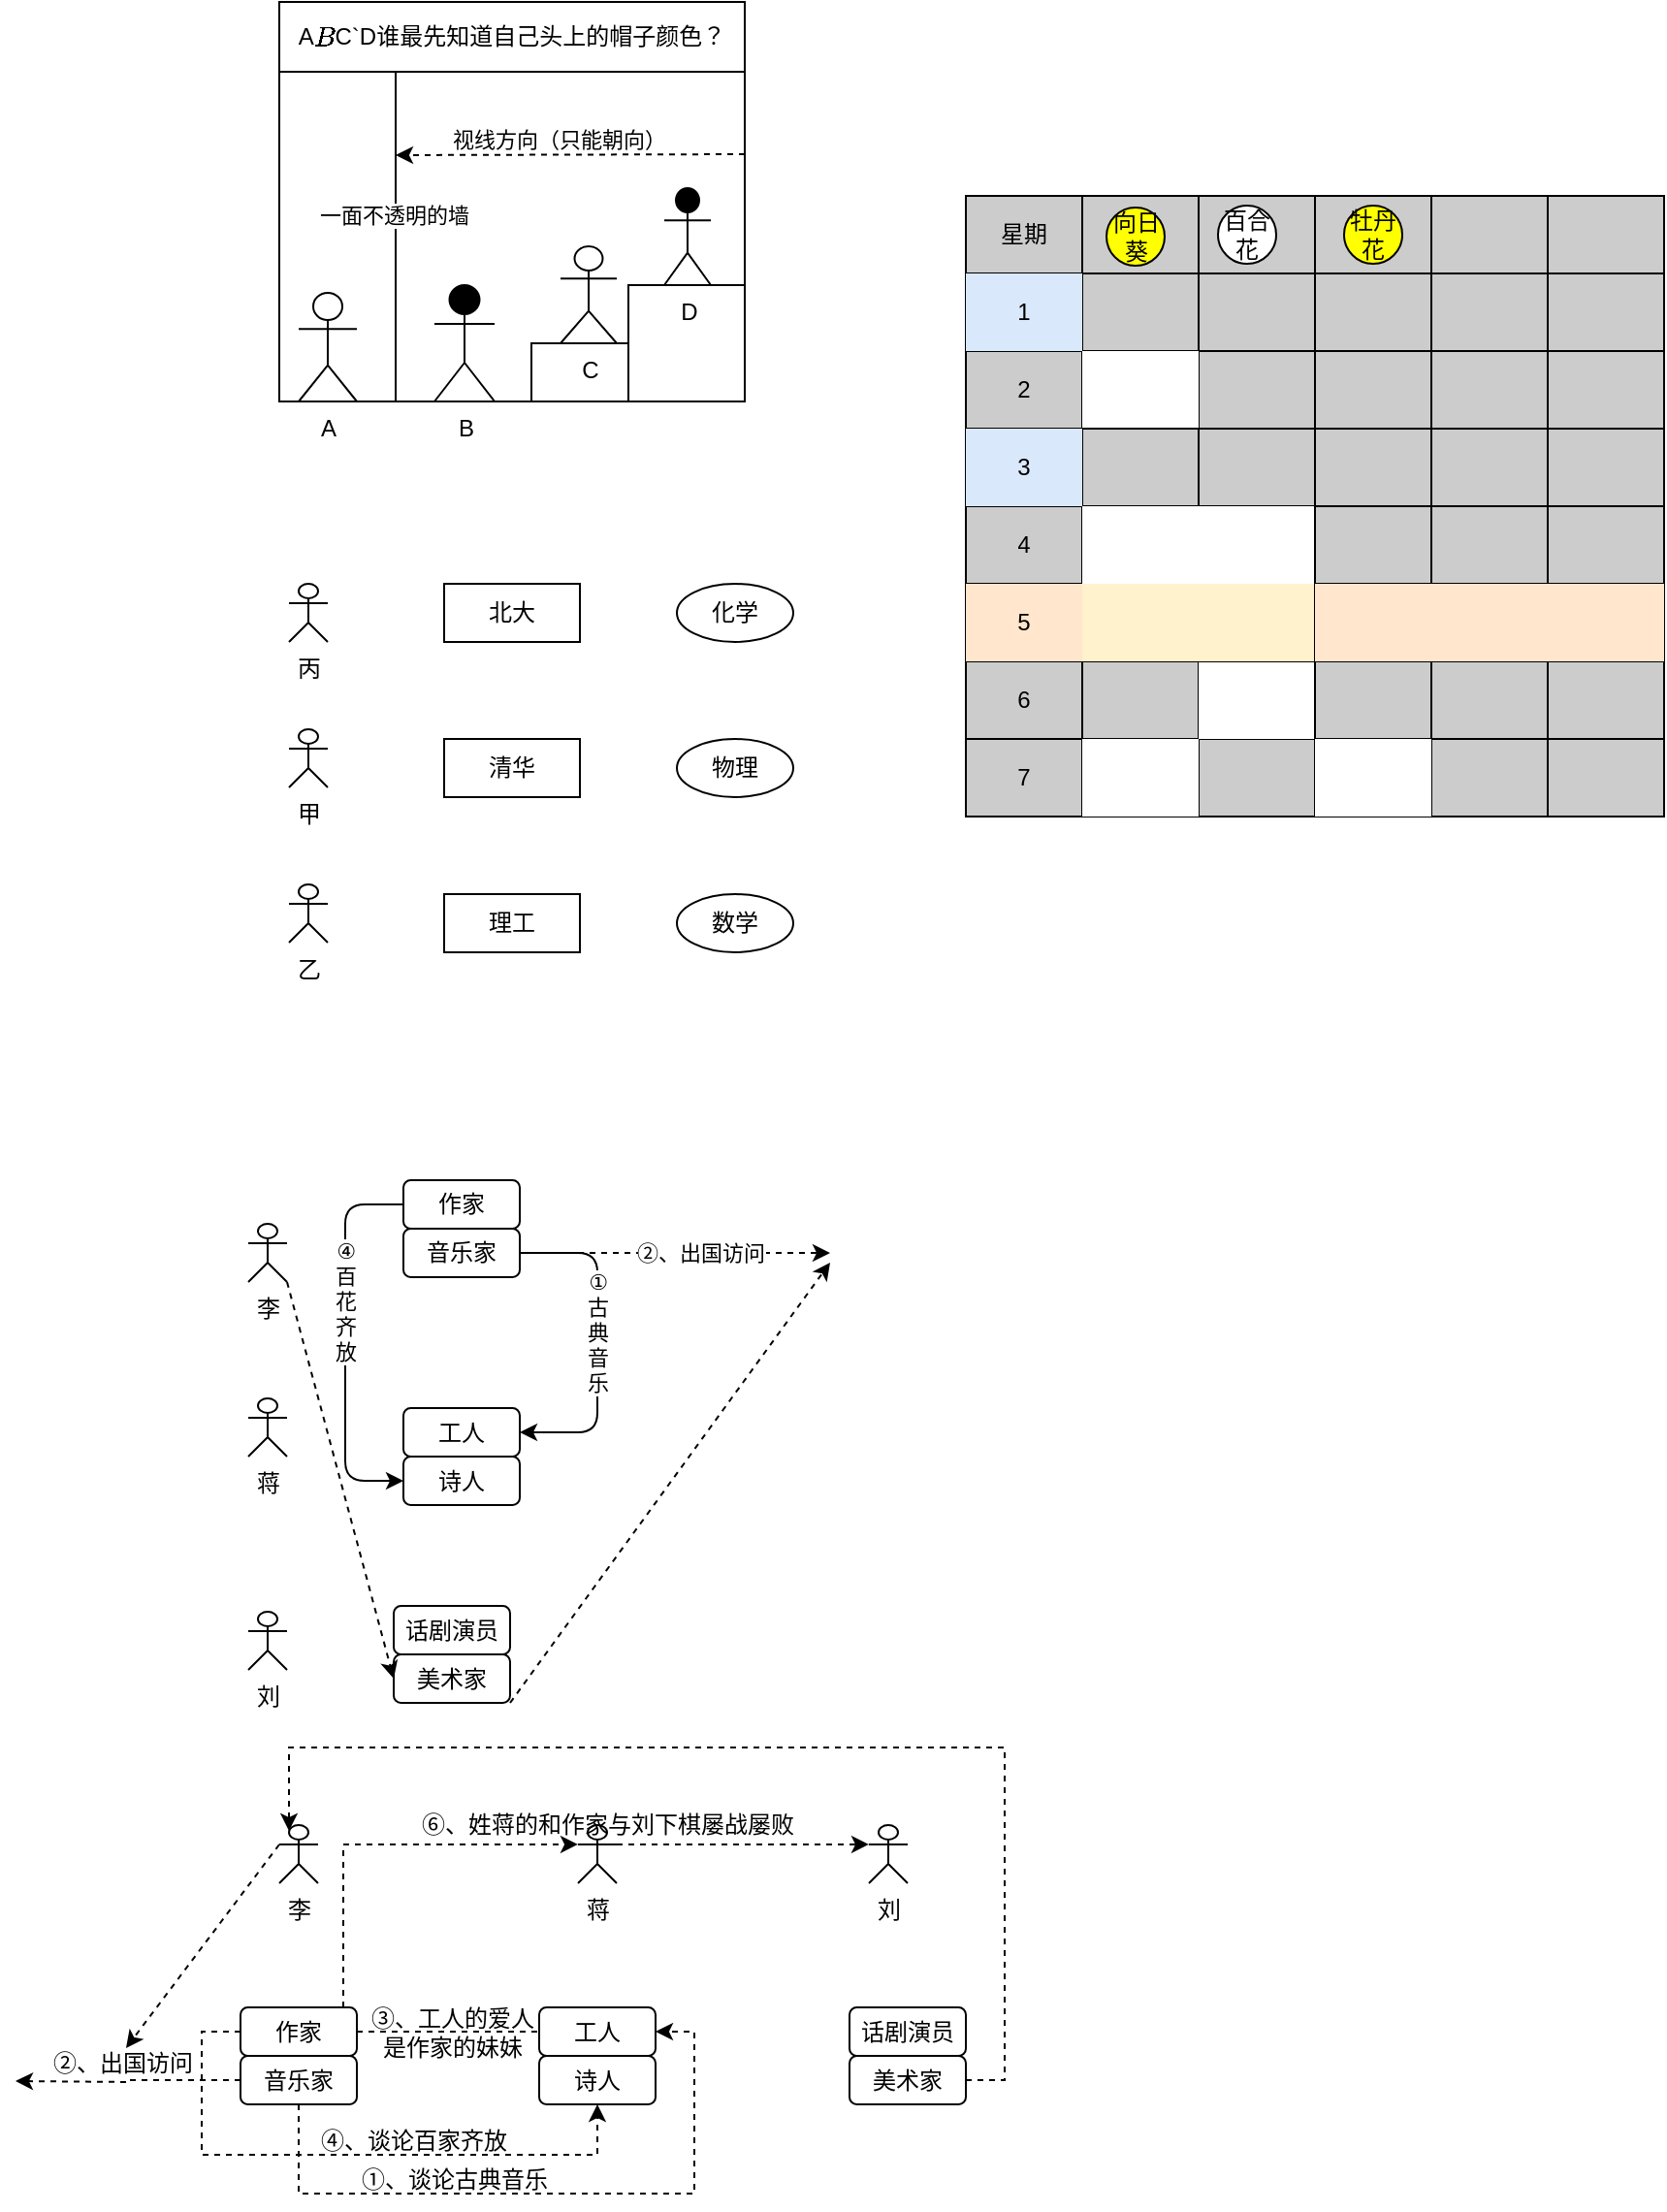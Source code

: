 <mxfile version="13.8.0" type="github">
  <diagram id="T32T4fMNgFnPz1BYaEK8" name="Page-1">
    <mxGraphModel dx="2249" dy="772" grid="1" gridSize="10" guides="1" tooltips="1" connect="1" arrows="1" fold="1" page="1" pageScale="1" pageWidth="827" pageHeight="1169" math="0" shadow="0">
      <root>
        <mxCell id="0" />
        <mxCell id="1" parent="0" />
        <mxCell id="mpT7AfO-lYn64X_7P08X-70" value="向日葵" style="ellipse;whiteSpace=wrap;html=1;aspect=fixed;fillColor=#FFFF00;" parent="1" vertex="1">
          <mxGeometry x="512.5" y="130" width="35" height="35" as="geometry" />
        </mxCell>
        <mxCell id="mpT7AfO-lYn64X_7P08X-71" value="百合花" style="ellipse;whiteSpace=wrap;html=1;aspect=fixed;fillColor=#FFFFFF;" parent="1" vertex="1">
          <mxGeometry x="570" y="130" width="35" height="35" as="geometry" />
        </mxCell>
        <mxCell id="mpT7AfO-lYn64X_7P08X-72" value="牡丹花" style="ellipse;whiteSpace=wrap;html=1;aspect=fixed;fillColor=#FFCCCC;" parent="1" vertex="1">
          <mxGeometry x="630" y="130" width="35" height="35" as="geometry" />
        </mxCell>
        <mxCell id="mpT7AfO-lYn64X_7P08X-134" value="" style="shape=table;html=1;whiteSpace=wrap;startSize=0;container=1;collapsible=0;childLayout=tableLayout;fillColor=#CCCCCC;" parent="1" vertex="1">
          <mxGeometry x="440" y="330" width="180" height="120" as="geometry" />
        </mxCell>
        <mxCell id="mpT7AfO-lYn64X_7P08X-135" value="" style="shape=partialRectangle;html=1;whiteSpace=wrap;collapsible=0;dropTarget=0;pointerEvents=0;fillColor=none;top=0;left=0;bottom=0;right=0;points=[[0,0.5],[1,0.5]];portConstraint=eastwest;" parent="mpT7AfO-lYn64X_7P08X-134" vertex="1">
          <mxGeometry width="180" height="40" as="geometry" />
        </mxCell>
        <mxCell id="mpT7AfO-lYn64X_7P08X-136" value="" style="shape=partialRectangle;html=1;whiteSpace=wrap;connectable=0;fillColor=none;top=0;left=0;bottom=0;right=0;overflow=hidden;" parent="mpT7AfO-lYn64X_7P08X-135" vertex="1">
          <mxGeometry width="60" height="40" as="geometry" />
        </mxCell>
        <mxCell id="mpT7AfO-lYn64X_7P08X-137" value="" style="shape=partialRectangle;html=1;whiteSpace=wrap;connectable=0;fillColor=none;top=0;left=0;bottom=0;right=0;overflow=hidden;" parent="mpT7AfO-lYn64X_7P08X-135" vertex="1">
          <mxGeometry x="60" width="60" height="40" as="geometry" />
        </mxCell>
        <mxCell id="mpT7AfO-lYn64X_7P08X-138" value="" style="shape=partialRectangle;html=1;whiteSpace=wrap;connectable=0;fillColor=none;top=0;left=0;bottom=0;right=0;overflow=hidden;" parent="mpT7AfO-lYn64X_7P08X-135" vertex="1">
          <mxGeometry x="120" width="60" height="40" as="geometry" />
        </mxCell>
        <mxCell id="mpT7AfO-lYn64X_7P08X-139" value="" style="shape=partialRectangle;html=1;whiteSpace=wrap;collapsible=0;dropTarget=0;pointerEvents=0;fillColor=none;top=0;left=0;bottom=0;right=0;points=[[0,0.5],[1,0.5]];portConstraint=eastwest;" parent="mpT7AfO-lYn64X_7P08X-134" vertex="1">
          <mxGeometry y="40" width="180" height="40" as="geometry" />
        </mxCell>
        <mxCell id="mpT7AfO-lYn64X_7P08X-140" value="6" style="shape=partialRectangle;html=1;whiteSpace=wrap;connectable=0;fillColor=none;top=0;left=0;bottom=0;right=0;overflow=hidden;" parent="mpT7AfO-lYn64X_7P08X-139" vertex="1">
          <mxGeometry width="60" height="40" as="geometry" />
        </mxCell>
        <mxCell id="mpT7AfO-lYn64X_7P08X-141" value="" style="shape=partialRectangle;html=1;whiteSpace=wrap;connectable=0;fillColor=none;top=0;left=0;bottom=0;right=0;overflow=hidden;" parent="mpT7AfO-lYn64X_7P08X-139" vertex="1">
          <mxGeometry x="60" width="60" height="40" as="geometry" />
        </mxCell>
        <mxCell id="mpT7AfO-lYn64X_7P08X-142" value="" style="shape=partialRectangle;html=1;whiteSpace=wrap;connectable=0;top=0;left=0;bottom=0;right=0;overflow=hidden;" parent="mpT7AfO-lYn64X_7P08X-139" vertex="1">
          <mxGeometry x="120" width="60" height="40" as="geometry" />
        </mxCell>
        <mxCell id="mpT7AfO-lYn64X_7P08X-143" value="" style="shape=partialRectangle;html=1;whiteSpace=wrap;collapsible=0;dropTarget=0;pointerEvents=0;fillColor=none;top=0;left=0;bottom=0;right=0;points=[[0,0.5],[1,0.5]];portConstraint=eastwest;" parent="mpT7AfO-lYn64X_7P08X-134" vertex="1">
          <mxGeometry y="80" width="180" height="40" as="geometry" />
        </mxCell>
        <mxCell id="mpT7AfO-lYn64X_7P08X-144" value="7" style="shape=partialRectangle;html=1;whiteSpace=wrap;connectable=0;fillColor=none;top=0;left=0;bottom=0;right=0;overflow=hidden;" parent="mpT7AfO-lYn64X_7P08X-143" vertex="1">
          <mxGeometry width="60" height="40" as="geometry" />
        </mxCell>
        <mxCell id="mpT7AfO-lYn64X_7P08X-145" value="" style="shape=partialRectangle;html=1;whiteSpace=wrap;connectable=0;top=0;left=0;bottom=0;right=0;overflow=hidden;" parent="mpT7AfO-lYn64X_7P08X-143" vertex="1">
          <mxGeometry x="60" width="60" height="40" as="geometry" />
        </mxCell>
        <mxCell id="mpT7AfO-lYn64X_7P08X-146" value="" style="shape=partialRectangle;html=1;whiteSpace=wrap;connectable=0;fillColor=none;top=0;left=0;bottom=0;right=0;overflow=hidden;" parent="mpT7AfO-lYn64X_7P08X-143" vertex="1">
          <mxGeometry x="120" width="60" height="40" as="geometry" />
        </mxCell>
        <mxCell id="cag0_nm1-1uSM1ungfXw-24" value="" style="rounded=0;whiteSpace=wrap;html=1;fillColor=#FFFFFF;" parent="1" vertex="1">
          <mxGeometry x="86" y="66" width="240" height="170" as="geometry" />
        </mxCell>
        <mxCell id="cag0_nm1-1uSM1ungfXw-25" value="" style="endArrow=none;html=1;" parent="1" edge="1">
          <mxGeometry width="50" height="50" relative="1" as="geometry">
            <mxPoint x="146" y="236" as="sourcePoint" />
            <mxPoint x="146" y="66" as="targetPoint" />
            <Array as="points" />
          </mxGeometry>
        </mxCell>
        <mxCell id="cag0_nm1-1uSM1ungfXw-26" value="一面不透明的墙" style="edgeLabel;html=1;align=center;verticalAlign=middle;resizable=0;points=[];" parent="cag0_nm1-1uSM1ungfXw-25" vertex="1" connectable="0">
          <mxGeometry x="0.129" y="1" relative="1" as="geometry">
            <mxPoint as="offset" />
          </mxGeometry>
        </mxCell>
        <mxCell id="cag0_nm1-1uSM1ungfXw-27" value="" style="rounded=0;whiteSpace=wrap;html=1;" parent="1" vertex="1">
          <mxGeometry x="216" y="206" width="50" height="30" as="geometry" />
        </mxCell>
        <mxCell id="cag0_nm1-1uSM1ungfXw-28" value="" style="rounded=0;whiteSpace=wrap;html=1;" parent="1" vertex="1">
          <mxGeometry x="266" y="176" width="60" height="60" as="geometry" />
        </mxCell>
        <mxCell id="cag0_nm1-1uSM1ungfXw-29" value="A" style="shape=umlActor;verticalLabelPosition=bottom;verticalAlign=top;html=1;outlineConnect=0;fillColor=#FFFFFF;" parent="1" vertex="1">
          <mxGeometry x="96" y="180" width="30" height="56" as="geometry" />
        </mxCell>
        <mxCell id="cag0_nm1-1uSM1ungfXw-30" value="B" style="shape=umlActor;verticalLabelPosition=bottom;verticalAlign=top;html=1;outlineConnect=0;fillColor=#000000;" parent="1" vertex="1">
          <mxGeometry x="166" y="176" width="31" height="60" as="geometry" />
        </mxCell>
        <mxCell id="cag0_nm1-1uSM1ungfXw-31" value="D" style="shape=umlActor;verticalLabelPosition=bottom;verticalAlign=top;html=1;outlineConnect=0;fillColor=#000000;" parent="1" vertex="1">
          <mxGeometry x="284.5" y="126" width="24" height="50" as="geometry" />
        </mxCell>
        <mxCell id="cag0_nm1-1uSM1ungfXw-32" value="A`B`C`D谁最先知道自己头上的帽子颜色？" style="rounded=0;whiteSpace=wrap;html=1;fillColor=#FFFFFF;" parent="1" vertex="1">
          <mxGeometry x="86" y="30" width="240" height="36" as="geometry" />
        </mxCell>
        <mxCell id="cag0_nm1-1uSM1ungfXw-33" value="C" style="shape=umlActor;verticalLabelPosition=bottom;verticalAlign=top;html=1;outlineConnect=0;" parent="1" vertex="1">
          <mxGeometry x="231" y="156" width="29" height="50" as="geometry" />
        </mxCell>
        <mxCell id="cag0_nm1-1uSM1ungfXw-34" value="" style="endArrow=classic;html=1;exitX=1;exitY=0.25;exitDx=0;exitDy=0;dashed=1;" parent="1" source="cag0_nm1-1uSM1ungfXw-24" edge="1">
          <mxGeometry width="50" height="50" relative="1" as="geometry">
            <mxPoint x="146" y="130" as="sourcePoint" />
            <mxPoint x="146" y="109" as="targetPoint" />
          </mxGeometry>
        </mxCell>
        <mxCell id="cag0_nm1-1uSM1ungfXw-35" value="视线方向（只能朝向）" style="edgeLabel;html=1;align=center;verticalAlign=middle;resizable=0;points=[];" parent="cag0_nm1-1uSM1ungfXw-34" vertex="1" connectable="0">
          <mxGeometry x="0.144" relative="1" as="geometry">
            <mxPoint x="7" y="-8" as="offset" />
          </mxGeometry>
        </mxCell>
        <mxCell id="mpT7AfO-lYn64X_7P08X-1" value="&lt;font style=&quot;vertical-align: inherit&quot;&gt;&lt;font style=&quot;vertical-align: inherit&quot;&gt;北大&lt;/font&gt;&lt;/font&gt;" style="whiteSpace=wrap;html=1;" parent="1" vertex="1">
          <mxGeometry x="171" y="330" width="70" height="30" as="geometry" />
        </mxCell>
        <mxCell id="mpT7AfO-lYn64X_7P08X-2" value="&lt;font style=&quot;vertical-align: inherit&quot;&gt;&lt;font style=&quot;vertical-align: inherit&quot;&gt;清华&lt;/font&gt;&lt;/font&gt;" style="whiteSpace=wrap;html=1;" parent="1" vertex="1">
          <mxGeometry x="171" y="410" width="70" height="30" as="geometry" />
        </mxCell>
        <mxCell id="mpT7AfO-lYn64X_7P08X-82" value="" style="shape=table;html=1;whiteSpace=wrap;startSize=0;container=1;collapsible=0;childLayout=tableLayout;fillColor=#CCCCCC;" parent="1" vertex="1">
          <mxGeometry x="440" y="130" width="180" height="120" as="geometry" />
        </mxCell>
        <mxCell id="mpT7AfO-lYn64X_7P08X-83" value="" style="shape=partialRectangle;html=1;whiteSpace=wrap;collapsible=0;dropTarget=0;pointerEvents=0;fillColor=none;top=0;left=0;bottom=0;right=0;points=[[0,0.5],[1,0.5]];portConstraint=eastwest;" parent="mpT7AfO-lYn64X_7P08X-82" vertex="1">
          <mxGeometry width="180" height="40" as="geometry" />
        </mxCell>
        <mxCell id="mpT7AfO-lYn64X_7P08X-84" value="星期" style="shape=partialRectangle;html=1;whiteSpace=wrap;connectable=0;fillColor=none;top=0;left=0;bottom=0;right=0;overflow=hidden;" parent="mpT7AfO-lYn64X_7P08X-83" vertex="1">
          <mxGeometry width="60" height="40" as="geometry" />
        </mxCell>
        <mxCell id="mpT7AfO-lYn64X_7P08X-85" value="" style="shape=partialRectangle;html=1;whiteSpace=wrap;connectable=0;fillColor=none;top=0;left=0;bottom=0;right=0;overflow=hidden;" parent="mpT7AfO-lYn64X_7P08X-83" vertex="1">
          <mxGeometry x="60" width="60" height="40" as="geometry" />
        </mxCell>
        <mxCell id="mpT7AfO-lYn64X_7P08X-86" value="" style="shape=partialRectangle;html=1;whiteSpace=wrap;connectable=0;fillColor=none;top=0;left=0;bottom=0;right=0;overflow=hidden;" parent="mpT7AfO-lYn64X_7P08X-83" vertex="1">
          <mxGeometry x="120" width="60" height="40" as="geometry" />
        </mxCell>
        <mxCell id="mpT7AfO-lYn64X_7P08X-87" value="" style="shape=partialRectangle;html=1;whiteSpace=wrap;collapsible=0;dropTarget=0;pointerEvents=0;fillColor=none;top=0;left=0;bottom=0;right=0;points=[[0,0.5],[1,0.5]];portConstraint=eastwest;" parent="mpT7AfO-lYn64X_7P08X-82" vertex="1">
          <mxGeometry y="40" width="180" height="40" as="geometry" />
        </mxCell>
        <mxCell id="mpT7AfO-lYn64X_7P08X-88" value="1" style="shape=partialRectangle;html=1;whiteSpace=wrap;connectable=0;fillColor=#dae8fc;top=0;left=0;bottom=0;right=0;overflow=hidden;strokeColor=#6c8ebf;" parent="mpT7AfO-lYn64X_7P08X-87" vertex="1">
          <mxGeometry width="60" height="40" as="geometry" />
        </mxCell>
        <mxCell id="mpT7AfO-lYn64X_7P08X-89" value="" style="shape=partialRectangle;html=1;whiteSpace=wrap;connectable=0;fillColor=none;top=0;left=0;bottom=0;right=0;overflow=hidden;" parent="mpT7AfO-lYn64X_7P08X-87" vertex="1">
          <mxGeometry x="60" width="60" height="40" as="geometry" />
        </mxCell>
        <mxCell id="mpT7AfO-lYn64X_7P08X-90" value="" style="shape=partialRectangle;html=1;whiteSpace=wrap;connectable=0;fillColor=none;top=0;left=0;bottom=0;right=0;overflow=hidden;" parent="mpT7AfO-lYn64X_7P08X-87" vertex="1">
          <mxGeometry x="120" width="60" height="40" as="geometry" />
        </mxCell>
        <mxCell id="mpT7AfO-lYn64X_7P08X-91" value="" style="shape=partialRectangle;html=1;whiteSpace=wrap;collapsible=0;dropTarget=0;pointerEvents=0;fillColor=none;top=0;left=0;bottom=0;right=0;points=[[0,0.5],[1,0.5]];portConstraint=eastwest;" parent="mpT7AfO-lYn64X_7P08X-82" vertex="1">
          <mxGeometry y="80" width="180" height="40" as="geometry" />
        </mxCell>
        <mxCell id="mpT7AfO-lYn64X_7P08X-92" value="2" style="shape=partialRectangle;html=1;whiteSpace=wrap;connectable=0;fillColor=none;top=0;left=0;bottom=0;right=0;overflow=hidden;" parent="mpT7AfO-lYn64X_7P08X-91" vertex="1">
          <mxGeometry width="60" height="40" as="geometry" />
        </mxCell>
        <mxCell id="mpT7AfO-lYn64X_7P08X-93" value="" style="shape=partialRectangle;html=1;whiteSpace=wrap;connectable=0;top=0;left=0;bottom=0;right=0;overflow=hidden;" parent="mpT7AfO-lYn64X_7P08X-91" vertex="1">
          <mxGeometry x="60" width="60" height="40" as="geometry" />
        </mxCell>
        <mxCell id="mpT7AfO-lYn64X_7P08X-94" value="" style="shape=partialRectangle;html=1;whiteSpace=wrap;connectable=0;fillColor=none;top=0;left=0;bottom=0;right=0;overflow=hidden;" parent="mpT7AfO-lYn64X_7P08X-91" vertex="1">
          <mxGeometry x="120" width="60" height="40" as="geometry" />
        </mxCell>
        <mxCell id="mpT7AfO-lYn64X_7P08X-3" value="&lt;font style=&quot;vertical-align: inherit&quot;&gt;&lt;font style=&quot;vertical-align: inherit&quot;&gt;理工&lt;/font&gt;&lt;/font&gt;" style="whiteSpace=wrap;html=1;" parent="1" vertex="1">
          <mxGeometry x="171" y="490" width="70" height="30" as="geometry" />
        </mxCell>
        <mxCell id="mpT7AfO-lYn64X_7P08X-4" value="&lt;font style=&quot;vertical-align: inherit&quot;&gt;&lt;font style=&quot;vertical-align: inherit&quot;&gt;数学&lt;/font&gt;&lt;/font&gt;&lt;span style=&quot;color: rgba(0 , 0 , 0 , 0) ; font-family: monospace ; font-size: 0px&quot;&gt;&lt;font style=&quot;vertical-align: inherit&quot;&gt;&lt;font style=&quot;vertical-align: inherit&quot;&gt;％3CmxGraphModel％3E％3Croot％3E％3CmxCell％20id％3D％220％22％2F％3E％3CmxCell％20id％3D％221％22％20parent％3D％220％22％2F％3E％3CmxCell％20id％3D ％222％22％20value％3D％22％26lt％3Bfont％20style％3D％26quot％3Bvertical-align％3A％20heritit％26quot％3B％26gt％3B％26lt％3Bfont％20style％3D％26quot％3Bvertical-align ％3A％20继承％26quot％3B％26gt％3B％E5％8C％97％E5％A4％A7％26lt％3B％2Ffont％26gt％3B％26lt％3B％2Ffont％26gt％3B％22％20style％3D ％22whiteSpace％3Dwrap％3Bhtml％3D1％3B％22％20vertex％3D％221％22％20parent％3D％221％22％3E％3CmxGeometry％20x％3D％22430％22％20y％3D％22370％22％20width ％3D％2270％22％20height％3D％2230％22％20as％3D％22geometry％22％2F％3E％3C％2FmxCell％3E％3C％2Froot％3E％3C％2FmxGraphModel％3E&lt;/font&gt;&lt;/font&gt;&lt;/span&gt;" style="ellipse;whiteSpace=wrap;html=1;" parent="1" vertex="1">
          <mxGeometry x="291" y="490" width="60" height="30" as="geometry" />
        </mxCell>
        <mxCell id="mpT7AfO-lYn64X_7P08X-5" value="&lt;font style=&quot;vertical-align: inherit&quot;&gt;&lt;font style=&quot;vertical-align: inherit&quot;&gt;物理&lt;/font&gt;&lt;/font&gt;" style="ellipse;whiteSpace=wrap;html=1;" parent="1" vertex="1">
          <mxGeometry x="291" y="410" width="60" height="30" as="geometry" />
        </mxCell>
        <mxCell id="mpT7AfO-lYn64X_7P08X-6" value="&lt;font style=&quot;vertical-align: inherit&quot;&gt;&lt;font style=&quot;vertical-align: inherit&quot;&gt;化学&lt;/font&gt;&lt;/font&gt;" style="ellipse;whiteSpace=wrap;html=1;" parent="1" vertex="1">
          <mxGeometry x="291" y="330" width="60" height="30" as="geometry" />
        </mxCell>
        <mxCell id="mpT7AfO-lYn64X_7P08X-7" value="&lt;font style=&quot;vertical-align: inherit&quot;&gt;&lt;font style=&quot;vertical-align: inherit&quot;&gt;甲&lt;/font&gt;&lt;/font&gt;" style="shape=umlActor;verticalLabelPosition=bottom;verticalAlign=top;html=1;outlineConnect=0;fillColor=#FFFFFF;" parent="1" vertex="1">
          <mxGeometry x="91" y="405" width="20" height="30" as="geometry" />
        </mxCell>
        <mxCell id="mpT7AfO-lYn64X_7P08X-8" value="乙" style="shape=umlActor;verticalLabelPosition=bottom;verticalAlign=top;html=1;outlineConnect=0;fillColor=#FFFFFF;" parent="1" vertex="1">
          <mxGeometry x="91" y="485" width="20" height="30" as="geometry" />
        </mxCell>
        <mxCell id="mpT7AfO-lYn64X_7P08X-9" value="丙" style="shape=umlActor;verticalLabelPosition=bottom;verticalAlign=top;html=1;outlineConnect=0;fillColor=#FFFFFF;" parent="1" vertex="1">
          <mxGeometry x="91" y="330" width="20" height="30" as="geometry" />
        </mxCell>
        <mxCell id="mpT7AfO-lYn64X_7P08X-15" value="李" style="shape=umlActor;verticalLabelPosition=bottom;verticalAlign=top;html=1;outlineConnect=0;" parent="1" vertex="1">
          <mxGeometry x="70" y="660" width="20" height="30" as="geometry" />
        </mxCell>
        <mxCell id="mpT7AfO-lYn64X_7P08X-16" value="刘" style="shape=umlActor;verticalLabelPosition=bottom;verticalAlign=top;html=1;outlineConnect=0;" parent="1" vertex="1">
          <mxGeometry x="70" y="860" width="20" height="30" as="geometry" />
        </mxCell>
        <mxCell id="mpT7AfO-lYn64X_7P08X-17" value="蒋" style="shape=umlActor;verticalLabelPosition=bottom;verticalAlign=top;html=1;outlineConnect=0;" parent="1" vertex="1">
          <mxGeometry x="70" y="750" width="20" height="30" as="geometry" />
        </mxCell>
        <mxCell id="mpT7AfO-lYn64X_7P08X-20" value="作家" style="rounded=1;whiteSpace=wrap;html=1;" parent="1" vertex="1">
          <mxGeometry x="150" y="637.5" width="60" height="25" as="geometry" />
        </mxCell>
        <mxCell id="mpT7AfO-lYn64X_7P08X-21" value="工人" style="rounded=1;whiteSpace=wrap;html=1;" parent="1" vertex="1">
          <mxGeometry x="150" y="755" width="60" height="25" as="geometry" />
        </mxCell>
        <mxCell id="mpT7AfO-lYn64X_7P08X-95" value="" style="shape=table;html=1;whiteSpace=wrap;startSize=0;container=1;collapsible=0;childLayout=tableLayout;fillColor=#CCCCCC;" parent="1" vertex="1">
          <mxGeometry x="440" y="250" width="180" height="120" as="geometry" />
        </mxCell>
        <mxCell id="mpT7AfO-lYn64X_7P08X-96" value="" style="shape=partialRectangle;html=1;whiteSpace=wrap;collapsible=0;dropTarget=0;pointerEvents=0;fillColor=none;top=0;left=0;bottom=0;right=0;points=[[0,0.5],[1,0.5]];portConstraint=eastwest;" parent="mpT7AfO-lYn64X_7P08X-95" vertex="1">
          <mxGeometry width="180" height="40" as="geometry" />
        </mxCell>
        <mxCell id="mpT7AfO-lYn64X_7P08X-97" value="3" style="shape=partialRectangle;html=1;whiteSpace=wrap;connectable=0;fillColor=#dae8fc;top=0;left=0;bottom=0;right=0;overflow=hidden;strokeColor=#6c8ebf;" parent="mpT7AfO-lYn64X_7P08X-96" vertex="1">
          <mxGeometry width="60" height="40" as="geometry" />
        </mxCell>
        <mxCell id="mpT7AfO-lYn64X_7P08X-98" value="" style="shape=partialRectangle;html=1;whiteSpace=wrap;connectable=0;fillColor=none;top=0;left=0;bottom=0;right=0;overflow=hidden;" parent="mpT7AfO-lYn64X_7P08X-96" vertex="1">
          <mxGeometry x="60" width="60" height="40" as="geometry" />
        </mxCell>
        <mxCell id="mpT7AfO-lYn64X_7P08X-99" value="" style="shape=partialRectangle;html=1;whiteSpace=wrap;connectable=0;fillColor=none;top=0;left=0;bottom=0;right=0;overflow=hidden;" parent="mpT7AfO-lYn64X_7P08X-96" vertex="1">
          <mxGeometry x="120" width="60" height="40" as="geometry" />
        </mxCell>
        <mxCell id="mpT7AfO-lYn64X_7P08X-100" value="" style="shape=partialRectangle;html=1;whiteSpace=wrap;collapsible=0;dropTarget=0;pointerEvents=0;fillColor=none;top=0;left=0;bottom=0;right=0;points=[[0,0.5],[1,0.5]];portConstraint=eastwest;" parent="mpT7AfO-lYn64X_7P08X-95" vertex="1">
          <mxGeometry y="40" width="180" height="40" as="geometry" />
        </mxCell>
        <mxCell id="mpT7AfO-lYn64X_7P08X-101" value="4" style="shape=partialRectangle;html=1;whiteSpace=wrap;connectable=0;fillColor=none;top=0;left=0;bottom=0;right=0;overflow=hidden;" parent="mpT7AfO-lYn64X_7P08X-100" vertex="1">
          <mxGeometry width="60" height="40" as="geometry" />
        </mxCell>
        <mxCell id="mpT7AfO-lYn64X_7P08X-102" value="" style="shape=partialRectangle;html=1;whiteSpace=wrap;connectable=0;top=0;left=0;bottom=0;right=0;overflow=hidden;" parent="mpT7AfO-lYn64X_7P08X-100" vertex="1">
          <mxGeometry x="60" width="60" height="40" as="geometry" />
        </mxCell>
        <mxCell id="mpT7AfO-lYn64X_7P08X-103" value="" style="shape=partialRectangle;html=1;whiteSpace=wrap;connectable=0;top=0;left=0;bottom=0;right=0;overflow=hidden;" parent="mpT7AfO-lYn64X_7P08X-100" vertex="1">
          <mxGeometry x="120" width="60" height="40" as="geometry" />
        </mxCell>
        <mxCell id="mpT7AfO-lYn64X_7P08X-104" value="" style="shape=partialRectangle;html=1;whiteSpace=wrap;collapsible=0;dropTarget=0;pointerEvents=0;fillColor=none;top=0;left=0;bottom=0;right=0;points=[[0,0.5],[1,0.5]];portConstraint=eastwest;" parent="mpT7AfO-lYn64X_7P08X-95" vertex="1">
          <mxGeometry y="80" width="180" height="40" as="geometry" />
        </mxCell>
        <mxCell id="mpT7AfO-lYn64X_7P08X-105" value="5" style="shape=partialRectangle;html=1;whiteSpace=wrap;connectable=0;fillColor=#ffe6cc;top=0;left=0;bottom=0;right=0;overflow=hidden;strokeColor=#d79b00;" parent="mpT7AfO-lYn64X_7P08X-104" vertex="1">
          <mxGeometry width="60" height="40" as="geometry" />
        </mxCell>
        <mxCell id="mpT7AfO-lYn64X_7P08X-106" value="" style="shape=partialRectangle;html=1;whiteSpace=wrap;connectable=0;top=0;left=0;bottom=0;right=0;overflow=hidden;fillColor=#fff2cc;strokeColor=#d6b656;" parent="mpT7AfO-lYn64X_7P08X-104" vertex="1">
          <mxGeometry x="60" width="60" height="40" as="geometry" />
        </mxCell>
        <mxCell id="mpT7AfO-lYn64X_7P08X-107" value="" style="shape=partialRectangle;html=1;whiteSpace=wrap;connectable=0;top=0;left=0;bottom=0;right=0;overflow=hidden;fillColor=#fff2cc;strokeColor=#d6b656;" parent="mpT7AfO-lYn64X_7P08X-104" vertex="1">
          <mxGeometry x="120" width="60" height="40" as="geometry" />
        </mxCell>
        <mxCell id="mpT7AfO-lYn64X_7P08X-22" value="美术家" style="rounded=1;whiteSpace=wrap;html=1;" parent="1" vertex="1">
          <mxGeometry x="145" y="882" width="60" height="25" as="geometry" />
        </mxCell>
        <mxCell id="mpT7AfO-lYn64X_7P08X-23" value="话剧演员" style="rounded=1;whiteSpace=wrap;html=1;" parent="1" vertex="1">
          <mxGeometry x="145" y="857" width="60" height="25" as="geometry" />
        </mxCell>
        <mxCell id="mpT7AfO-lYn64X_7P08X-24" value="音乐家" style="rounded=1;whiteSpace=wrap;html=1;" parent="1" vertex="1">
          <mxGeometry x="150" y="662.5" width="60" height="25" as="geometry" />
        </mxCell>
        <mxCell id="mpT7AfO-lYn64X_7P08X-25" value="诗人" style="rounded=1;whiteSpace=wrap;html=1;" parent="1" vertex="1">
          <mxGeometry x="150" y="780" width="60" height="25" as="geometry" />
        </mxCell>
        <mxCell id="mpT7AfO-lYn64X_7P08X-26" value="" style="edgeStyle=elbowEdgeStyle;elbow=horizontal;endArrow=classic;html=1;entryX=1;entryY=0.5;entryDx=0;entryDy=0;exitX=1;exitY=0.5;exitDx=0;exitDy=0;" parent="1" source="mpT7AfO-lYn64X_7P08X-24" target="mpT7AfO-lYn64X_7P08X-21" edge="1">
          <mxGeometry width="50" height="50" relative="1" as="geometry">
            <mxPoint x="210" y="690" as="sourcePoint" />
            <mxPoint x="320" y="720" as="targetPoint" />
            <Array as="points">
              <mxPoint x="250" y="810" />
            </Array>
          </mxGeometry>
        </mxCell>
        <mxCell id="mpT7AfO-lYn64X_7P08X-28" value="①&lt;br&gt;古&lt;br&gt;典&lt;br&gt;音&lt;br&gt;乐" style="edgeLabel;html=1;align=center;verticalAlign=middle;resizable=0;points=[];" parent="mpT7AfO-lYn64X_7P08X-26" vertex="1" connectable="0">
          <mxGeometry x="-0.204" y="2" relative="1" as="geometry">
            <mxPoint x="-2" y="12" as="offset" />
          </mxGeometry>
        </mxCell>
        <mxCell id="mpT7AfO-lYn64X_7P08X-29" value="" style="endArrow=classic;html=1;exitX=1;exitY=0.5;exitDx=0;exitDy=0;dashed=1;" parent="1" source="mpT7AfO-lYn64X_7P08X-24" edge="1">
          <mxGeometry width="50" height="50" relative="1" as="geometry">
            <mxPoint x="320" y="760" as="sourcePoint" />
            <mxPoint x="370" y="675" as="targetPoint" />
          </mxGeometry>
        </mxCell>
        <mxCell id="mpT7AfO-lYn64X_7P08X-30" value="②、出国访问" style="edgeLabel;html=1;align=center;verticalAlign=middle;resizable=0;points=[];" parent="mpT7AfO-lYn64X_7P08X-29" vertex="1" connectable="0">
          <mxGeometry x="0.192" y="-2" relative="1" as="geometry">
            <mxPoint x="-3" y="-2" as="offset" />
          </mxGeometry>
        </mxCell>
        <mxCell id="mpT7AfO-lYn64X_7P08X-34" value="" style="endArrow=classic;html=1;exitX=1;exitY=1;exitDx=0;exitDy=0;exitPerimeter=0;entryX=0;entryY=0.5;entryDx=0;entryDy=0;dashed=1;" parent="1" source="mpT7AfO-lYn64X_7P08X-15" target="mpT7AfO-lYn64X_7P08X-22" edge="1">
          <mxGeometry width="50" height="50" relative="1" as="geometry">
            <mxPoint x="110" y="670" as="sourcePoint" />
            <mxPoint x="160" y="620" as="targetPoint" />
          </mxGeometry>
        </mxCell>
        <mxCell id="mpT7AfO-lYn64X_7P08X-36" value="" style="endArrow=classic;html=1;exitX=1;exitY=1;exitDx=0;exitDy=0;dashed=1;" parent="1" source="mpT7AfO-lYn64X_7P08X-22" edge="1">
          <mxGeometry width="50" height="50" relative="1" as="geometry">
            <mxPoint x="310" y="810" as="sourcePoint" />
            <mxPoint x="370" y="680" as="targetPoint" />
          </mxGeometry>
        </mxCell>
        <mxCell id="mpT7AfO-lYn64X_7P08X-37" value="" style="edgeStyle=elbowEdgeStyle;elbow=horizontal;endArrow=classic;html=1;exitX=0;exitY=0.5;exitDx=0;exitDy=0;entryX=0;entryY=0.5;entryDx=0;entryDy=0;" parent="1" source="mpT7AfO-lYn64X_7P08X-20" target="mpT7AfO-lYn64X_7P08X-25" edge="1">
          <mxGeometry width="50" height="50" relative="1" as="geometry">
            <mxPoint x="210" y="887.5" as="sourcePoint" />
            <mxPoint x="220" y="685" as="targetPoint" />
            <Array as="points">
              <mxPoint x="120" y="830" />
              <mxPoint x="130" y="830" />
              <mxPoint x="110" y="860" />
            </Array>
          </mxGeometry>
        </mxCell>
        <mxCell id="mpT7AfO-lYn64X_7P08X-38" value="④&lt;br&gt;百&lt;br&gt;花&lt;br&gt;齐&lt;br&gt;放" style="edgeLabel;html=1;align=center;verticalAlign=middle;resizable=0;points=[];" parent="mpT7AfO-lYn64X_7P08X-37" vertex="1" connectable="0">
          <mxGeometry x="-0.204" y="2" relative="1" as="geometry">
            <mxPoint x="-2" y="-0.5" as="offset" />
          </mxGeometry>
        </mxCell>
        <mxCell id="mpT7AfO-lYn64X_7P08X-108" value="" style="shape=table;html=1;whiteSpace=wrap;startSize=0;container=1;collapsible=0;childLayout=tableLayout;fillColor=#CCCCCC;" parent="1" vertex="1">
          <mxGeometry x="620" y="130" width="180" height="120" as="geometry" />
        </mxCell>
        <mxCell id="mpT7AfO-lYn64X_7P08X-109" value="" style="shape=partialRectangle;html=1;whiteSpace=wrap;collapsible=0;dropTarget=0;pointerEvents=0;fillColor=none;top=0;left=0;bottom=0;right=0;points=[[0,0.5],[1,0.5]];portConstraint=eastwest;" parent="mpT7AfO-lYn64X_7P08X-108" vertex="1">
          <mxGeometry width="180" height="40" as="geometry" />
        </mxCell>
        <mxCell id="mpT7AfO-lYn64X_7P08X-110" value="" style="shape=partialRectangle;html=1;whiteSpace=wrap;connectable=0;fillColor=none;top=0;left=0;bottom=0;right=0;overflow=hidden;" parent="mpT7AfO-lYn64X_7P08X-109" vertex="1">
          <mxGeometry width="60" height="40" as="geometry" />
        </mxCell>
        <mxCell id="mpT7AfO-lYn64X_7P08X-111" value="" style="shape=partialRectangle;html=1;whiteSpace=wrap;connectable=0;fillColor=none;top=0;left=0;bottom=0;right=0;overflow=hidden;" parent="mpT7AfO-lYn64X_7P08X-109" vertex="1">
          <mxGeometry x="60" width="60" height="40" as="geometry" />
        </mxCell>
        <mxCell id="mpT7AfO-lYn64X_7P08X-112" value="" style="shape=partialRectangle;html=1;whiteSpace=wrap;connectable=0;fillColor=none;top=0;left=0;bottom=0;right=0;overflow=hidden;" parent="mpT7AfO-lYn64X_7P08X-109" vertex="1">
          <mxGeometry x="120" width="60" height="40" as="geometry" />
        </mxCell>
        <mxCell id="mpT7AfO-lYn64X_7P08X-113" value="" style="shape=partialRectangle;html=1;whiteSpace=wrap;collapsible=0;dropTarget=0;pointerEvents=0;fillColor=none;top=0;left=0;bottom=0;right=0;points=[[0,0.5],[1,0.5]];portConstraint=eastwest;" parent="mpT7AfO-lYn64X_7P08X-108" vertex="1">
          <mxGeometry y="40" width="180" height="40" as="geometry" />
        </mxCell>
        <mxCell id="mpT7AfO-lYn64X_7P08X-114" value="" style="shape=partialRectangle;html=1;whiteSpace=wrap;connectable=0;fillColor=none;top=0;left=0;bottom=0;right=0;overflow=hidden;" parent="mpT7AfO-lYn64X_7P08X-113" vertex="1">
          <mxGeometry width="60" height="40" as="geometry" />
        </mxCell>
        <mxCell id="mpT7AfO-lYn64X_7P08X-115" value="" style="shape=partialRectangle;html=1;whiteSpace=wrap;connectable=0;fillColor=none;top=0;left=0;bottom=0;right=0;overflow=hidden;" parent="mpT7AfO-lYn64X_7P08X-113" vertex="1">
          <mxGeometry x="60" width="60" height="40" as="geometry" />
        </mxCell>
        <mxCell id="mpT7AfO-lYn64X_7P08X-116" value="" style="shape=partialRectangle;html=1;whiteSpace=wrap;connectable=0;fillColor=none;top=0;left=0;bottom=0;right=0;overflow=hidden;" parent="mpT7AfO-lYn64X_7P08X-113" vertex="1">
          <mxGeometry x="120" width="60" height="40" as="geometry" />
        </mxCell>
        <mxCell id="mpT7AfO-lYn64X_7P08X-117" value="" style="shape=partialRectangle;html=1;whiteSpace=wrap;collapsible=0;dropTarget=0;pointerEvents=0;fillColor=none;top=0;left=0;bottom=0;right=0;points=[[0,0.5],[1,0.5]];portConstraint=eastwest;" parent="mpT7AfO-lYn64X_7P08X-108" vertex="1">
          <mxGeometry y="80" width="180" height="40" as="geometry" />
        </mxCell>
        <mxCell id="mpT7AfO-lYn64X_7P08X-118" value="" style="shape=partialRectangle;html=1;whiteSpace=wrap;connectable=0;fillColor=none;top=0;left=0;bottom=0;right=0;overflow=hidden;" parent="mpT7AfO-lYn64X_7P08X-117" vertex="1">
          <mxGeometry width="60" height="40" as="geometry" />
        </mxCell>
        <mxCell id="mpT7AfO-lYn64X_7P08X-119" value="" style="shape=partialRectangle;html=1;whiteSpace=wrap;connectable=0;fillColor=none;top=0;left=0;bottom=0;right=0;overflow=hidden;" parent="mpT7AfO-lYn64X_7P08X-117" vertex="1">
          <mxGeometry x="60" width="60" height="40" as="geometry" />
        </mxCell>
        <mxCell id="mpT7AfO-lYn64X_7P08X-120" value="" style="shape=partialRectangle;html=1;whiteSpace=wrap;connectable=0;fillColor=none;top=0;left=0;bottom=0;right=0;overflow=hidden;" parent="mpT7AfO-lYn64X_7P08X-117" vertex="1">
          <mxGeometry x="120" width="60" height="40" as="geometry" />
        </mxCell>
        <mxCell id="mpT7AfO-lYn64X_7P08X-121" value="" style="shape=table;html=1;whiteSpace=wrap;startSize=0;container=1;collapsible=0;childLayout=tableLayout;fillColor=#CCCCCC;" parent="1" vertex="1">
          <mxGeometry x="620" y="250" width="180" height="120" as="geometry" />
        </mxCell>
        <mxCell id="mpT7AfO-lYn64X_7P08X-122" value="" style="shape=partialRectangle;html=1;whiteSpace=wrap;collapsible=0;dropTarget=0;pointerEvents=0;fillColor=none;top=0;left=0;bottom=0;right=0;points=[[0,0.5],[1,0.5]];portConstraint=eastwest;" parent="mpT7AfO-lYn64X_7P08X-121" vertex="1">
          <mxGeometry width="180" height="40" as="geometry" />
        </mxCell>
        <mxCell id="mpT7AfO-lYn64X_7P08X-123" value="" style="shape=partialRectangle;html=1;whiteSpace=wrap;connectable=0;fillColor=none;top=0;left=0;bottom=0;right=0;overflow=hidden;" parent="mpT7AfO-lYn64X_7P08X-122" vertex="1">
          <mxGeometry width="60" height="40" as="geometry" />
        </mxCell>
        <mxCell id="mpT7AfO-lYn64X_7P08X-124" value="" style="shape=partialRectangle;html=1;whiteSpace=wrap;connectable=0;fillColor=none;top=0;left=0;bottom=0;right=0;overflow=hidden;" parent="mpT7AfO-lYn64X_7P08X-122" vertex="1">
          <mxGeometry x="60" width="60" height="40" as="geometry" />
        </mxCell>
        <mxCell id="mpT7AfO-lYn64X_7P08X-125" value="" style="shape=partialRectangle;html=1;whiteSpace=wrap;connectable=0;fillColor=none;top=0;left=0;bottom=0;right=0;overflow=hidden;" parent="mpT7AfO-lYn64X_7P08X-122" vertex="1">
          <mxGeometry x="120" width="60" height="40" as="geometry" />
        </mxCell>
        <mxCell id="mpT7AfO-lYn64X_7P08X-126" value="" style="shape=partialRectangle;html=1;whiteSpace=wrap;collapsible=0;dropTarget=0;pointerEvents=0;fillColor=none;top=0;left=0;bottom=0;right=0;points=[[0,0.5],[1,0.5]];portConstraint=eastwest;" parent="mpT7AfO-lYn64X_7P08X-121" vertex="1">
          <mxGeometry y="40" width="180" height="40" as="geometry" />
        </mxCell>
        <mxCell id="mpT7AfO-lYn64X_7P08X-127" value="" style="shape=partialRectangle;html=1;whiteSpace=wrap;connectable=0;fillColor=none;top=0;left=0;bottom=0;right=0;overflow=hidden;" parent="mpT7AfO-lYn64X_7P08X-126" vertex="1">
          <mxGeometry width="60" height="40" as="geometry" />
        </mxCell>
        <mxCell id="mpT7AfO-lYn64X_7P08X-128" value="" style="shape=partialRectangle;html=1;whiteSpace=wrap;connectable=0;fillColor=none;top=0;left=0;bottom=0;right=0;overflow=hidden;" parent="mpT7AfO-lYn64X_7P08X-126" vertex="1">
          <mxGeometry x="60" width="60" height="40" as="geometry" />
        </mxCell>
        <mxCell id="mpT7AfO-lYn64X_7P08X-129" value="" style="shape=partialRectangle;html=1;whiteSpace=wrap;connectable=0;fillColor=none;top=0;left=0;bottom=0;right=0;overflow=hidden;" parent="mpT7AfO-lYn64X_7P08X-126" vertex="1">
          <mxGeometry x="120" width="60" height="40" as="geometry" />
        </mxCell>
        <mxCell id="mpT7AfO-lYn64X_7P08X-130" value="" style="shape=partialRectangle;html=1;whiteSpace=wrap;collapsible=0;dropTarget=0;pointerEvents=0;fillColor=none;top=0;left=0;bottom=0;right=0;points=[[0,0.5],[1,0.5]];portConstraint=eastwest;" parent="mpT7AfO-lYn64X_7P08X-121" vertex="1">
          <mxGeometry y="80" width="180" height="40" as="geometry" />
        </mxCell>
        <mxCell id="mpT7AfO-lYn64X_7P08X-131" value="" style="shape=partialRectangle;html=1;whiteSpace=wrap;connectable=0;fillColor=none;top=0;left=0;bottom=0;right=0;overflow=hidden;" parent="mpT7AfO-lYn64X_7P08X-130" vertex="1">
          <mxGeometry width="60" height="40" as="geometry" />
        </mxCell>
        <mxCell id="mpT7AfO-lYn64X_7P08X-132" value="" style="shape=partialRectangle;html=1;whiteSpace=wrap;connectable=0;fillColor=none;top=0;left=0;bottom=0;right=0;overflow=hidden;" parent="mpT7AfO-lYn64X_7P08X-130" vertex="1">
          <mxGeometry x="60" width="60" height="40" as="geometry" />
        </mxCell>
        <mxCell id="mpT7AfO-lYn64X_7P08X-133" value="" style="shape=partialRectangle;html=1;whiteSpace=wrap;connectable=0;fillColor=none;top=0;left=0;bottom=0;right=0;overflow=hidden;" parent="mpT7AfO-lYn64X_7P08X-130" vertex="1">
          <mxGeometry x="120" width="60" height="40" as="geometry" />
        </mxCell>
        <mxCell id="mpT7AfO-lYn64X_7P08X-147" value="" style="shape=table;html=1;whiteSpace=wrap;startSize=0;container=1;collapsible=0;childLayout=tableLayout;fillColor=#CCCCCC;" parent="1" vertex="1">
          <mxGeometry x="620" y="330" width="180" height="120" as="geometry" />
        </mxCell>
        <mxCell id="mpT7AfO-lYn64X_7P08X-148" value="" style="shape=partialRectangle;html=1;whiteSpace=wrap;collapsible=0;dropTarget=0;pointerEvents=0;fillColor=none;top=0;left=0;bottom=0;right=0;points=[[0,0.5],[1,0.5]];portConstraint=eastwest;" parent="mpT7AfO-lYn64X_7P08X-147" vertex="1">
          <mxGeometry width="180" height="40" as="geometry" />
        </mxCell>
        <mxCell id="mpT7AfO-lYn64X_7P08X-149" value="" style="shape=partialRectangle;html=1;whiteSpace=wrap;connectable=0;fillColor=#ffe6cc;top=0;left=0;bottom=0;right=0;overflow=hidden;strokeColor=#d79b00;" parent="mpT7AfO-lYn64X_7P08X-148" vertex="1">
          <mxGeometry width="60" height="40" as="geometry" />
        </mxCell>
        <mxCell id="mpT7AfO-lYn64X_7P08X-150" value="" style="shape=partialRectangle;html=1;whiteSpace=wrap;connectable=0;fillColor=#ffe6cc;top=0;left=0;bottom=0;right=0;overflow=hidden;strokeColor=#d79b00;" parent="mpT7AfO-lYn64X_7P08X-148" vertex="1">
          <mxGeometry x="60" width="60" height="40" as="geometry" />
        </mxCell>
        <mxCell id="mpT7AfO-lYn64X_7P08X-151" value="" style="shape=partialRectangle;html=1;whiteSpace=wrap;connectable=0;fillColor=#ffe6cc;top=0;left=0;bottom=0;right=0;overflow=hidden;strokeColor=#d79b00;" parent="mpT7AfO-lYn64X_7P08X-148" vertex="1">
          <mxGeometry x="120" width="60" height="40" as="geometry" />
        </mxCell>
        <mxCell id="mpT7AfO-lYn64X_7P08X-152" value="" style="shape=partialRectangle;html=1;whiteSpace=wrap;collapsible=0;dropTarget=0;pointerEvents=0;fillColor=none;top=0;left=0;bottom=0;right=0;points=[[0,0.5],[1,0.5]];portConstraint=eastwest;" parent="mpT7AfO-lYn64X_7P08X-147" vertex="1">
          <mxGeometry y="40" width="180" height="40" as="geometry" />
        </mxCell>
        <mxCell id="mpT7AfO-lYn64X_7P08X-153" value="" style="shape=partialRectangle;html=1;whiteSpace=wrap;connectable=0;fillColor=none;top=0;left=0;bottom=0;right=0;overflow=hidden;" parent="mpT7AfO-lYn64X_7P08X-152" vertex="1">
          <mxGeometry width="60" height="40" as="geometry" />
        </mxCell>
        <mxCell id="mpT7AfO-lYn64X_7P08X-154" value="" style="shape=partialRectangle;html=1;whiteSpace=wrap;connectable=0;fillColor=none;top=0;left=0;bottom=0;right=0;overflow=hidden;" parent="mpT7AfO-lYn64X_7P08X-152" vertex="1">
          <mxGeometry x="60" width="60" height="40" as="geometry" />
        </mxCell>
        <mxCell id="mpT7AfO-lYn64X_7P08X-155" value="" style="shape=partialRectangle;html=1;whiteSpace=wrap;connectable=0;fillColor=none;top=0;left=0;bottom=0;right=0;overflow=hidden;" parent="mpT7AfO-lYn64X_7P08X-152" vertex="1">
          <mxGeometry x="120" width="60" height="40" as="geometry" />
        </mxCell>
        <mxCell id="mpT7AfO-lYn64X_7P08X-156" value="" style="shape=partialRectangle;html=1;whiteSpace=wrap;collapsible=0;dropTarget=0;pointerEvents=0;fillColor=none;top=0;left=0;bottom=0;right=0;points=[[0,0.5],[1,0.5]];portConstraint=eastwest;" parent="mpT7AfO-lYn64X_7P08X-147" vertex="1">
          <mxGeometry y="80" width="180" height="40" as="geometry" />
        </mxCell>
        <mxCell id="mpT7AfO-lYn64X_7P08X-157" value="" style="shape=partialRectangle;html=1;whiteSpace=wrap;connectable=0;top=0;left=0;bottom=0;right=0;overflow=hidden;" parent="mpT7AfO-lYn64X_7P08X-156" vertex="1">
          <mxGeometry width="60" height="40" as="geometry" />
        </mxCell>
        <mxCell id="mpT7AfO-lYn64X_7P08X-158" value="" style="shape=partialRectangle;html=1;whiteSpace=wrap;connectable=0;fillColor=none;top=0;left=0;bottom=0;right=0;overflow=hidden;" parent="mpT7AfO-lYn64X_7P08X-156" vertex="1">
          <mxGeometry x="60" width="60" height="40" as="geometry" />
        </mxCell>
        <mxCell id="mpT7AfO-lYn64X_7P08X-159" value="" style="shape=partialRectangle;html=1;whiteSpace=wrap;connectable=0;fillColor=none;top=0;left=0;bottom=0;right=0;overflow=hidden;" parent="mpT7AfO-lYn64X_7P08X-156" vertex="1">
          <mxGeometry x="120" width="60" height="40" as="geometry" />
        </mxCell>
        <mxCell id="mpT7AfO-lYn64X_7P08X-160" value="向日葵" style="ellipse;whiteSpace=wrap;html=1;aspect=fixed;fillColor=#FFFF00;" parent="1" vertex="1">
          <mxGeometry x="512.5" y="136" width="30" height="30" as="geometry" />
        </mxCell>
        <mxCell id="mpT7AfO-lYn64X_7P08X-161" value="百合花" style="ellipse;whiteSpace=wrap;html=1;aspect=fixed;fillColor=#FFFFFF;" parent="1" vertex="1">
          <mxGeometry x="570" y="135" width="30" height="30" as="geometry" />
        </mxCell>
        <mxCell id="mpT7AfO-lYn64X_7P08X-162" value="牡丹花" style="ellipse;whiteSpace=wrap;html=1;aspect=fixed;fillColor=#FFFF00;" parent="1" vertex="1">
          <mxGeometry x="635" y="135" width="30" height="30" as="geometry" />
        </mxCell>
        <mxCell id="X-j_XEUSEUsSOWfpSzs6-1" value="李" style="shape=umlActor;verticalLabelPosition=bottom;verticalAlign=top;html=1;outlineConnect=0;" vertex="1" parent="1">
          <mxGeometry x="86" y="970" width="20" height="30" as="geometry" />
        </mxCell>
        <mxCell id="X-j_XEUSEUsSOWfpSzs6-2" value="蒋" style="shape=umlActor;verticalLabelPosition=bottom;verticalAlign=top;html=1;outlineConnect=0;" vertex="1" parent="1">
          <mxGeometry x="240" y="970" width="20" height="30" as="geometry" />
        </mxCell>
        <mxCell id="X-j_XEUSEUsSOWfpSzs6-3" value="刘" style="shape=umlActor;verticalLabelPosition=bottom;verticalAlign=top;html=1;outlineConnect=0;" vertex="1" parent="1">
          <mxGeometry x="390" y="970" width="20" height="30" as="geometry" />
        </mxCell>
        <mxCell id="X-j_XEUSEUsSOWfpSzs6-18" style="edgeStyle=orthogonalEdgeStyle;rounded=0;orthogonalLoop=1;jettySize=auto;html=1;exitX=0;exitY=0.5;exitDx=0;exitDy=0;entryX=0.5;entryY=1;entryDx=0;entryDy=0;dashed=1;" edge="1" parent="1" source="X-j_XEUSEUsSOWfpSzs6-6" target="X-j_XEUSEUsSOWfpSzs6-11">
          <mxGeometry relative="1" as="geometry">
            <Array as="points">
              <mxPoint x="46" y="1077" />
              <mxPoint x="46" y="1140" />
              <mxPoint x="250" y="1140" />
            </Array>
          </mxGeometry>
        </mxCell>
        <mxCell id="X-j_XEUSEUsSOWfpSzs6-25" style="edgeStyle=orthogonalEdgeStyle;rounded=0;orthogonalLoop=1;jettySize=auto;html=1;exitX=0.883;exitY=0;exitDx=0;exitDy=0;entryX=0;entryY=0.333;entryDx=0;entryDy=0;entryPerimeter=0;dashed=1;exitPerimeter=0;" edge="1" parent="1" source="X-j_XEUSEUsSOWfpSzs6-6" target="X-j_XEUSEUsSOWfpSzs6-2">
          <mxGeometry relative="1" as="geometry" />
        </mxCell>
        <mxCell id="X-j_XEUSEUsSOWfpSzs6-6" value="作家" style="rounded=1;whiteSpace=wrap;html=1;" vertex="1" parent="1">
          <mxGeometry x="66" y="1064" width="60" height="25" as="geometry" />
        </mxCell>
        <mxCell id="X-j_XEUSEUsSOWfpSzs6-7" value="工人" style="rounded=1;whiteSpace=wrap;html=1;" vertex="1" parent="1">
          <mxGeometry x="220" y="1064" width="60" height="25" as="geometry" />
        </mxCell>
        <mxCell id="X-j_XEUSEUsSOWfpSzs6-22" style="edgeStyle=orthogonalEdgeStyle;rounded=0;orthogonalLoop=1;jettySize=auto;html=1;exitX=1;exitY=0.5;exitDx=0;exitDy=0;entryX=0.25;entryY=0.1;entryDx=0;entryDy=0;entryPerimeter=0;dashed=1;" edge="1" parent="1" source="X-j_XEUSEUsSOWfpSzs6-8" target="X-j_XEUSEUsSOWfpSzs6-1">
          <mxGeometry relative="1" as="geometry">
            <Array as="points">
              <mxPoint x="460" y="1102" />
              <mxPoint x="460" y="930" />
              <mxPoint x="91" y="930" />
            </Array>
          </mxGeometry>
        </mxCell>
        <mxCell id="X-j_XEUSEUsSOWfpSzs6-8" value="美术家" style="rounded=1;whiteSpace=wrap;html=1;" vertex="1" parent="1">
          <mxGeometry x="380" y="1089" width="60" height="25" as="geometry" />
        </mxCell>
        <mxCell id="X-j_XEUSEUsSOWfpSzs6-9" value="话剧演员" style="rounded=1;whiteSpace=wrap;html=1;" vertex="1" parent="1">
          <mxGeometry x="380" y="1064" width="60" height="25" as="geometry" />
        </mxCell>
        <mxCell id="X-j_XEUSEUsSOWfpSzs6-15" style="edgeStyle=orthogonalEdgeStyle;rounded=0;orthogonalLoop=1;jettySize=auto;html=1;exitX=0.5;exitY=1;exitDx=0;exitDy=0;entryX=1;entryY=0.5;entryDx=0;entryDy=0;dashed=1;" edge="1" parent="1" source="X-j_XEUSEUsSOWfpSzs6-10" target="X-j_XEUSEUsSOWfpSzs6-7">
          <mxGeometry relative="1" as="geometry">
            <Array as="points">
              <mxPoint x="96" y="1160" />
              <mxPoint x="300" y="1160" />
              <mxPoint x="300" y="1077" />
            </Array>
          </mxGeometry>
        </mxCell>
        <mxCell id="X-j_XEUSEUsSOWfpSzs6-20" style="edgeStyle=orthogonalEdgeStyle;rounded=0;orthogonalLoop=1;jettySize=auto;html=1;exitX=0;exitY=0.5;exitDx=0;exitDy=0;dashed=1;" edge="1" parent="1" source="X-j_XEUSEUsSOWfpSzs6-10">
          <mxGeometry relative="1" as="geometry">
            <mxPoint x="-50" y="1102" as="targetPoint" />
          </mxGeometry>
        </mxCell>
        <mxCell id="X-j_XEUSEUsSOWfpSzs6-10" value="音乐家" style="rounded=1;whiteSpace=wrap;html=1;" vertex="1" parent="1">
          <mxGeometry x="66" y="1089" width="60" height="25" as="geometry" />
        </mxCell>
        <mxCell id="X-j_XEUSEUsSOWfpSzs6-11" value="诗人" style="rounded=1;whiteSpace=wrap;html=1;" vertex="1" parent="1">
          <mxGeometry x="220" y="1089" width="60" height="25" as="geometry" />
        </mxCell>
        <mxCell id="X-j_XEUSEUsSOWfpSzs6-12" value="" style="endArrow=none;html=1;dashed=1;exitX=1;exitY=0.5;exitDx=0;exitDy=0;entryX=0;entryY=0.5;entryDx=0;entryDy=0;" edge="1" parent="1" source="X-j_XEUSEUsSOWfpSzs6-6" target="X-j_XEUSEUsSOWfpSzs6-7">
          <mxGeometry width="50" height="50" relative="1" as="geometry">
            <mxPoint x="140" y="1090" as="sourcePoint" />
            <mxPoint x="190" y="1040" as="targetPoint" />
          </mxGeometry>
        </mxCell>
        <mxCell id="X-j_XEUSEUsSOWfpSzs6-13" value="③、工人的爱人&lt;br&gt;是作家的妹妹" style="text;html=1;align=center;verticalAlign=middle;resizable=0;points=[];autosize=1;" vertex="1" parent="1">
          <mxGeometry x="125" y="1062" width="100" height="30" as="geometry" />
        </mxCell>
        <mxCell id="X-j_XEUSEUsSOWfpSzs6-16" value="①、谈论古典音乐" style="text;html=1;align=center;verticalAlign=middle;resizable=0;points=[];autosize=1;" vertex="1" parent="1">
          <mxGeometry x="121" y="1143" width="110" height="20" as="geometry" />
        </mxCell>
        <mxCell id="X-j_XEUSEUsSOWfpSzs6-19" value="④、谈论百家齐放" style="text;html=1;align=center;verticalAlign=middle;resizable=0;points=[];autosize=1;" vertex="1" parent="1">
          <mxGeometry x="100" y="1123" width="110" height="20" as="geometry" />
        </mxCell>
        <mxCell id="X-j_XEUSEUsSOWfpSzs6-21" value="②、出国访问" style="text;html=1;align=center;verticalAlign=middle;resizable=0;points=[];autosize=1;" vertex="1" parent="1">
          <mxGeometry x="-40" y="1083" width="90" height="20" as="geometry" />
        </mxCell>
        <mxCell id="X-j_XEUSEUsSOWfpSzs6-24" value="" style="endArrow=classic;html=1;dashed=1;exitX=0;exitY=0.333;exitDx=0;exitDy=0;exitPerimeter=0;entryX=0.522;entryY=0.1;entryDx=0;entryDy=0;entryPerimeter=0;" edge="1" parent="1" source="X-j_XEUSEUsSOWfpSzs6-1" target="X-j_XEUSEUsSOWfpSzs6-21">
          <mxGeometry width="50" height="50" relative="1" as="geometry">
            <mxPoint x="-20" y="1030" as="sourcePoint" />
            <mxPoint x="30" y="980" as="targetPoint" />
          </mxGeometry>
        </mxCell>
        <mxCell id="X-j_XEUSEUsSOWfpSzs6-27" value="" style="endArrow=classic;html=1;dashed=1;exitX=1;exitY=0.333;exitDx=0;exitDy=0;exitPerimeter=0;entryX=0;entryY=0.333;entryDx=0;entryDy=0;entryPerimeter=0;" edge="1" parent="1" source="X-j_XEUSEUsSOWfpSzs6-2" target="X-j_XEUSEUsSOWfpSzs6-3">
          <mxGeometry width="50" height="50" relative="1" as="geometry">
            <mxPoint x="96" y="990" as="sourcePoint" />
            <mxPoint x="16.98" y="1095" as="targetPoint" />
          </mxGeometry>
        </mxCell>
        <mxCell id="X-j_XEUSEUsSOWfpSzs6-28" value="⑥、姓蒋的和作家与刘下棋屡战屡败" style="text;html=1;align=center;verticalAlign=middle;resizable=0;points=[];autosize=1;" vertex="1" parent="1">
          <mxGeometry x="150" y="960" width="210" height="20" as="geometry" />
        </mxCell>
      </root>
    </mxGraphModel>
  </diagram>
</mxfile>
